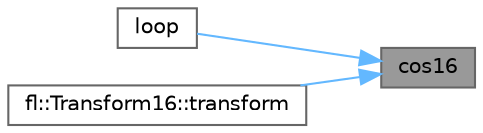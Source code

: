 digraph "cos16"
{
 // INTERACTIVE_SVG=YES
 // LATEX_PDF_SIZE
  bgcolor="transparent";
  edge [fontname=Helvetica,fontsize=10,labelfontname=Helvetica,labelfontsize=10];
  node [fontname=Helvetica,fontsize=10,shape=box,height=0.2,width=0.4];
  rankdir="RL";
  Node1 [id="Node000001",label="cos16",height=0.2,width=0.4,color="gray40", fillcolor="grey60", style="filled", fontcolor="black",tooltip="Fast 16-bit approximation of cos(x)."];
  Node1 -> Node2 [id="edge1_Node000001_Node000002",dir="back",color="steelblue1",style="solid",tooltip=" "];
  Node2 [id="Node000002",label="loop",height=0.2,width=0.4,color="grey40", fillcolor="white", style="filled",URL="$d1/de4/_x_y_matrix_8ino_afe461d27b9c48d5921c00d521181f12f.html#afe461d27b9c48d5921c00d521181f12f",tooltip=" "];
  Node1 -> Node3 [id="edge2_Node000001_Node000003",dir="back",color="steelblue1",style="solid",tooltip=" "];
  Node3 [id="Node000003",label="fl::Transform16::transform",height=0.2,width=0.4,color="grey40", fillcolor="white", style="filled",URL="$d0/dfa/structfl_1_1_transform16_a330fa5b714b5c5498469107d6e3596fa.html#a330fa5b714b5c5498469107d6e3596fa",tooltip=" "];
}
